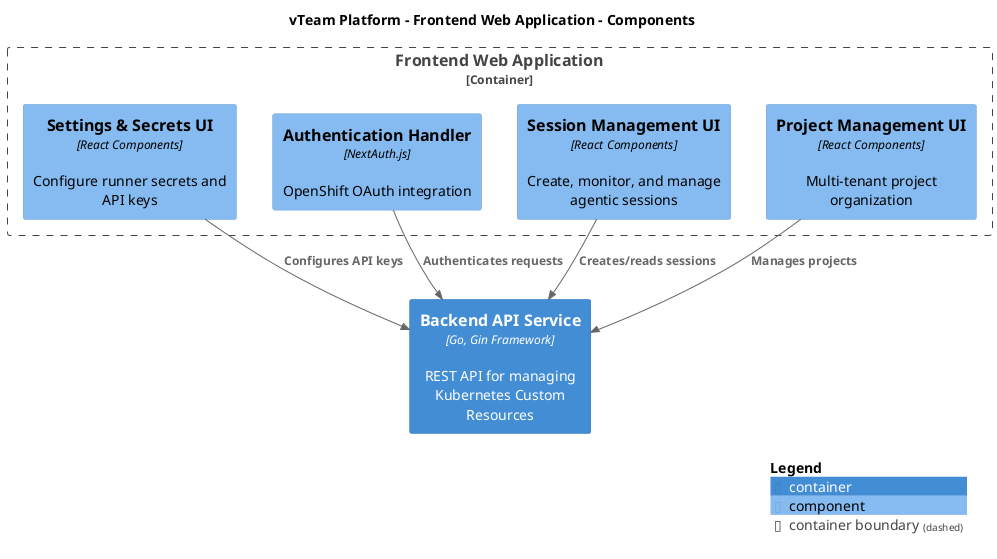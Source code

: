 @startuml
set separator none
title vTeam Platform - Frontend Web Application - Components

top to bottom direction

!include <C4/C4>
!include <C4/C4_Context>
!include <C4/C4_Container>
!include <C4/C4_Component>

Container(vTeamPlatform.BackendAPIService, "Backend API Service", $techn="Go, Gin Framework", $descr="REST API for managing Kubernetes Custom Resources", $tags="", $link="")

Container_Boundary("vTeamPlatform.FrontendWebApplication_boundary", "Frontend Web Application", $tags="") {
  Component(vTeamPlatform.FrontendWebApplication.SettingsSecretsUI, "Settings & Secrets UI", $techn="React Components", $descr="Configure runner secrets and API keys", $tags="", $link="")
  Component(vTeamPlatform.FrontendWebApplication.AuthenticationHandler, "Authentication Handler", $techn="NextAuth.js", $descr="OpenShift OAuth integration", $tags="", $link="")
  Component(vTeamPlatform.FrontendWebApplication.SessionManagementUI, "Session Management UI", $techn="React Components", $descr="Create, monitor, and manage agentic sessions", $tags="", $link="")
  Component(vTeamPlatform.FrontendWebApplication.ProjectManagementUI, "Project Management UI", $techn="React Components", $descr="Multi-tenant project organization", $tags="", $link="")
}

Rel(vTeamPlatform.FrontendWebApplication.SessionManagementUI, vTeamPlatform.BackendAPIService, "Creates/reads sessions", $techn="", $tags="", $link="")
Rel(vTeamPlatform.FrontendWebApplication.ProjectManagementUI, vTeamPlatform.BackendAPIService, "Manages projects", $techn="", $tags="", $link="")
Rel(vTeamPlatform.FrontendWebApplication.SettingsSecretsUI, vTeamPlatform.BackendAPIService, "Configures API keys", $techn="", $tags="", $link="")
Rel(vTeamPlatform.FrontendWebApplication.AuthenticationHandler, vTeamPlatform.BackendAPIService, "Authenticates requests", $techn="", $tags="", $link="")

SHOW_LEGEND(true)
@enduml